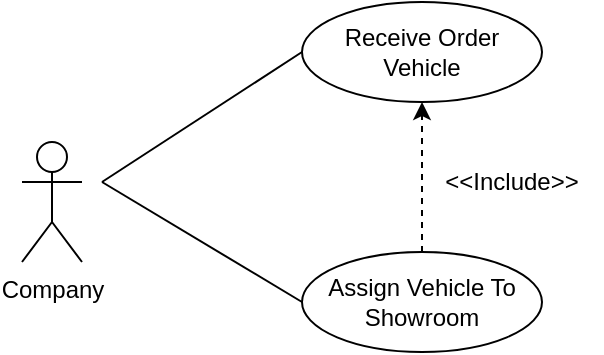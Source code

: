 <mxfile version="15.2.7" type="device"><diagram id="b8od-DM542xP8HFL2Ic2" name="Page-2"><mxGraphModel dx="782" dy="436" grid="1" gridSize="10" guides="1" tooltips="1" connect="1" arrows="1" fold="1" page="1" pageScale="1" pageWidth="827" pageHeight="1169" math="0" shadow="0"><root><mxCell id="GgG-Vfaz_vNqdlNHbB17-0"/><mxCell id="GgG-Vfaz_vNqdlNHbB17-1" parent="GgG-Vfaz_vNqdlNHbB17-0"/><mxCell id="GgG-Vfaz_vNqdlNHbB17-9" style="rounded=0;orthogonalLoop=1;jettySize=auto;html=1;entryX=0;entryY=0.5;entryDx=0;entryDy=0;endArrow=none;endFill=0;" parent="GgG-Vfaz_vNqdlNHbB17-1" target="GgG-Vfaz_vNqdlNHbB17-6" edge="1"><mxGeometry relative="1" as="geometry"><mxPoint x="320" y="270" as="sourcePoint"/></mxGeometry></mxCell><mxCell id="GgG-Vfaz_vNqdlNHbB17-10" style="rounded=0;orthogonalLoop=1;jettySize=auto;html=1;entryX=0;entryY=0.5;entryDx=0;entryDy=0;endArrow=none;endFill=0;" parent="GgG-Vfaz_vNqdlNHbB17-1" target="GgG-Vfaz_vNqdlNHbB17-5" edge="1"><mxGeometry relative="1" as="geometry"><mxPoint x="320" y="270" as="sourcePoint"/></mxGeometry></mxCell><mxCell id="GgG-Vfaz_vNqdlNHbB17-5" value="Receive Order Vehicle" style="ellipse;whiteSpace=wrap;html=1;" parent="GgG-Vfaz_vNqdlNHbB17-1" vertex="1"><mxGeometry x="420" y="180" width="120" height="50" as="geometry"/></mxCell><mxCell id="GgG-Vfaz_vNqdlNHbB17-7" style="edgeStyle=orthogonalEdgeStyle;rounded=0;orthogonalLoop=1;jettySize=auto;html=1;entryX=0.5;entryY=1;entryDx=0;entryDy=0;dashed=1;" parent="GgG-Vfaz_vNqdlNHbB17-1" source="GgG-Vfaz_vNqdlNHbB17-6" target="GgG-Vfaz_vNqdlNHbB17-5" edge="1"><mxGeometry relative="1" as="geometry"/></mxCell><mxCell id="GgG-Vfaz_vNqdlNHbB17-6" value="Assign Vehicle To Showroom" style="ellipse;whiteSpace=wrap;html=1;" parent="GgG-Vfaz_vNqdlNHbB17-1" vertex="1"><mxGeometry x="420" y="305" width="120" height="50" as="geometry"/></mxCell><mxCell id="qNOOJVO6S73GONzCHjlN-0" value="&amp;lt;&amp;lt;Include&amp;gt;&amp;gt;" style="text;html=1;strokeColor=none;fillColor=none;align=center;verticalAlign=middle;whiteSpace=wrap;rounded=0;" parent="GgG-Vfaz_vNqdlNHbB17-1" vertex="1"><mxGeometry x="480" y="260" width="90" height="20" as="geometry"/></mxCell><mxCell id="bjp8i8-3fFb_QBdNnMFt-0" value="Company" style="shape=umlActor;verticalLabelPosition=bottom;verticalAlign=top;html=1;outlineConnect=0;" vertex="1" parent="GgG-Vfaz_vNqdlNHbB17-1"><mxGeometry x="280" y="250" width="30" height="60" as="geometry"/></mxCell></root></mxGraphModel></diagram></mxfile>